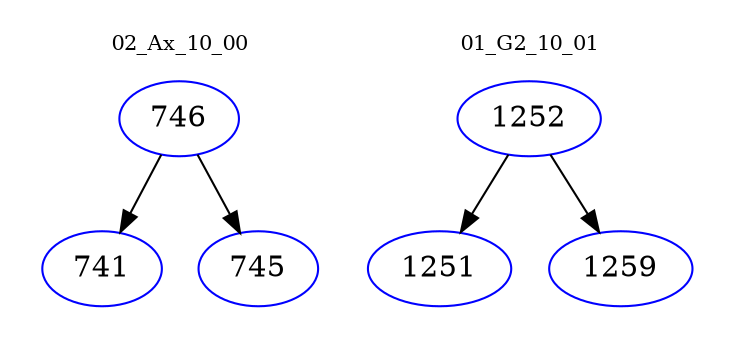 digraph{
subgraph cluster_0 {
color = white
label = "02_Ax_10_00";
fontsize=10;
T0_746 [label="746", color="blue"]
T0_746 -> T0_741 [color="black"]
T0_741 [label="741", color="blue"]
T0_746 -> T0_745 [color="black"]
T0_745 [label="745", color="blue"]
}
subgraph cluster_1 {
color = white
label = "01_G2_10_01";
fontsize=10;
T1_1252 [label="1252", color="blue"]
T1_1252 -> T1_1251 [color="black"]
T1_1251 [label="1251", color="blue"]
T1_1252 -> T1_1259 [color="black"]
T1_1259 [label="1259", color="blue"]
}
}
